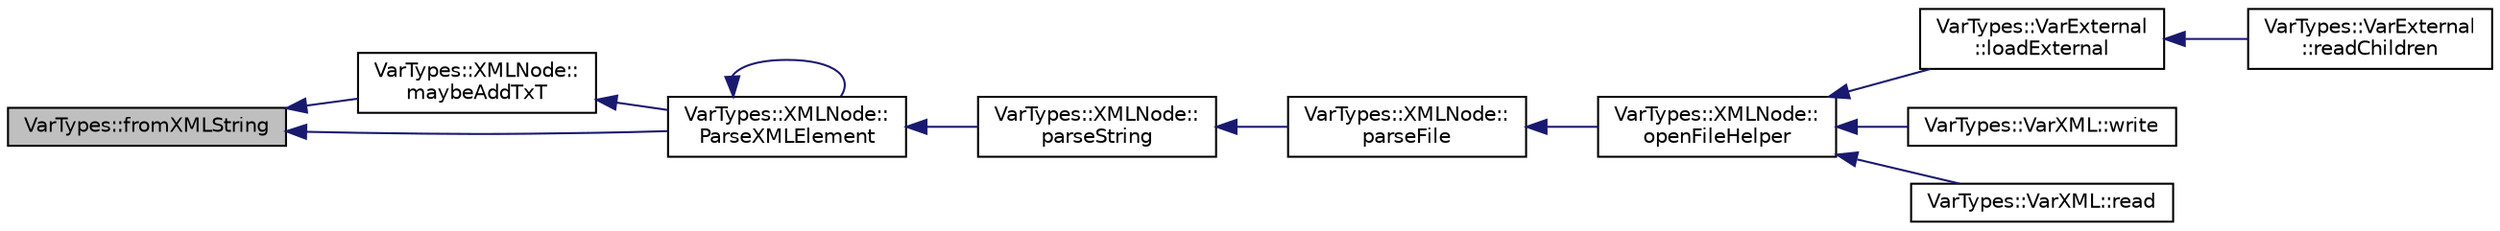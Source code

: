 digraph "VarTypes::fromXMLString"
{
 // INTERACTIVE_SVG=YES
  edge [fontname="Helvetica",fontsize="10",labelfontname="Helvetica",labelfontsize="10"];
  node [fontname="Helvetica",fontsize="10",shape=record];
  rankdir="LR";
  Node1 [label="VarTypes::fromXMLString",height=0.2,width=0.4,color="black", fillcolor="grey75", style="filled", fontcolor="black"];
  Node1 -> Node2 [dir="back",color="midnightblue",fontsize="10",style="solid",fontname="Helvetica"];
  Node2 [label="VarTypes::XMLNode::\lmaybeAddTxT",height=0.2,width=0.4,color="black", fillcolor="white", style="filled",URL="$dd/df5/struct_var_types_1_1_x_m_l_node.html#a2b5c22d16653bb73cc2dd5d3b59e317a"];
  Node2 -> Node3 [dir="back",color="midnightblue",fontsize="10",style="solid",fontname="Helvetica"];
  Node3 [label="VarTypes::XMLNode::\lParseXMLElement",height=0.2,width=0.4,color="black", fillcolor="white", style="filled",URL="$dd/df5/struct_var_types_1_1_x_m_l_node.html#abf5cf181da87518047ad51d7c0e45d1f"];
  Node3 -> Node3 [dir="back",color="midnightblue",fontsize="10",style="solid",fontname="Helvetica"];
  Node3 -> Node4 [dir="back",color="midnightblue",fontsize="10",style="solid",fontname="Helvetica"];
  Node4 [label="VarTypes::XMLNode::\lparseString",height=0.2,width=0.4,color="black", fillcolor="white", style="filled",URL="$dd/df5/struct_var_types_1_1_x_m_l_node.html#a112ce71bcafb4e03a4a6d8f909f3a3de"];
  Node4 -> Node5 [dir="back",color="midnightblue",fontsize="10",style="solid",fontname="Helvetica"];
  Node5 [label="VarTypes::XMLNode::\lparseFile",height=0.2,width=0.4,color="black", fillcolor="white", style="filled",URL="$dd/df5/struct_var_types_1_1_x_m_l_node.html#a55f5fb016d367b3b883f30d8aaa98c3e"];
  Node5 -> Node6 [dir="back",color="midnightblue",fontsize="10",style="solid",fontname="Helvetica"];
  Node6 [label="VarTypes::XMLNode::\lopenFileHelper",height=0.2,width=0.4,color="black", fillcolor="white", style="filled",URL="$dd/df5/struct_var_types_1_1_x_m_l_node.html#a094bff6322584b5cbec7c0cffab2204e"];
  Node6 -> Node7 [dir="back",color="midnightblue",fontsize="10",style="solid",fontname="Helvetica"];
  Node7 [label="VarTypes::VarExternal\l::loadExternal",height=0.2,width=0.4,color="black", fillcolor="white", style="filled",URL="$d3/de2/class_var_types_1_1_var_external.html#a8cdbf72cd88b965326168362d9d2dc5e"];
  Node7 -> Node8 [dir="back",color="midnightblue",fontsize="10",style="solid",fontname="Helvetica"];
  Node8 [label="VarTypes::VarExternal\l::readChildren",height=0.2,width=0.4,color="black", fillcolor="white", style="filled",URL="$d3/de2/class_var_types_1_1_var_external.html#a17094bd8f47407726cbe388e091e9bef"];
  Node6 -> Node9 [dir="back",color="midnightblue",fontsize="10",style="solid",fontname="Helvetica"];
  Node9 [label="VarTypes::VarXML::write",height=0.2,width=0.4,color="black", fillcolor="white", style="filled",URL="$df/dd1/class_var_types_1_1_var_x_m_l.html#af0414326f9aa704922bc9447d7bd73ee",tooltip="write a vector of VarType nodes (and all of their children) to an xml file "];
  Node6 -> Node10 [dir="back",color="midnightblue",fontsize="10",style="solid",fontname="Helvetica"];
  Node10 [label="VarTypes::VarXML::read",height=0.2,width=0.4,color="black", fillcolor="white", style="filled",URL="$df/dd1/class_var_types_1_1_var_x_m_l.html#ae7fd42e8b53c47ef87c368af79afdb72"];
  Node1 -> Node3 [dir="back",color="midnightblue",fontsize="10",style="solid",fontname="Helvetica"];
}
